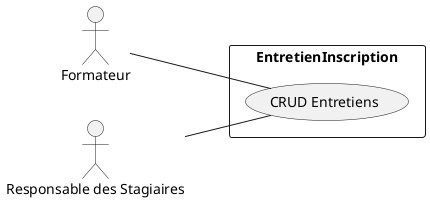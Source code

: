 @startuml Sprint_3
left to right direction
actor "Formateur" as fr
actor "Responsable des Stagiaires" as rs
rectangle EntretienInscription {
  usecase "CRUD Entretiens" as UC1
}

fr -- UC1

rs -- UC1
@enduml
